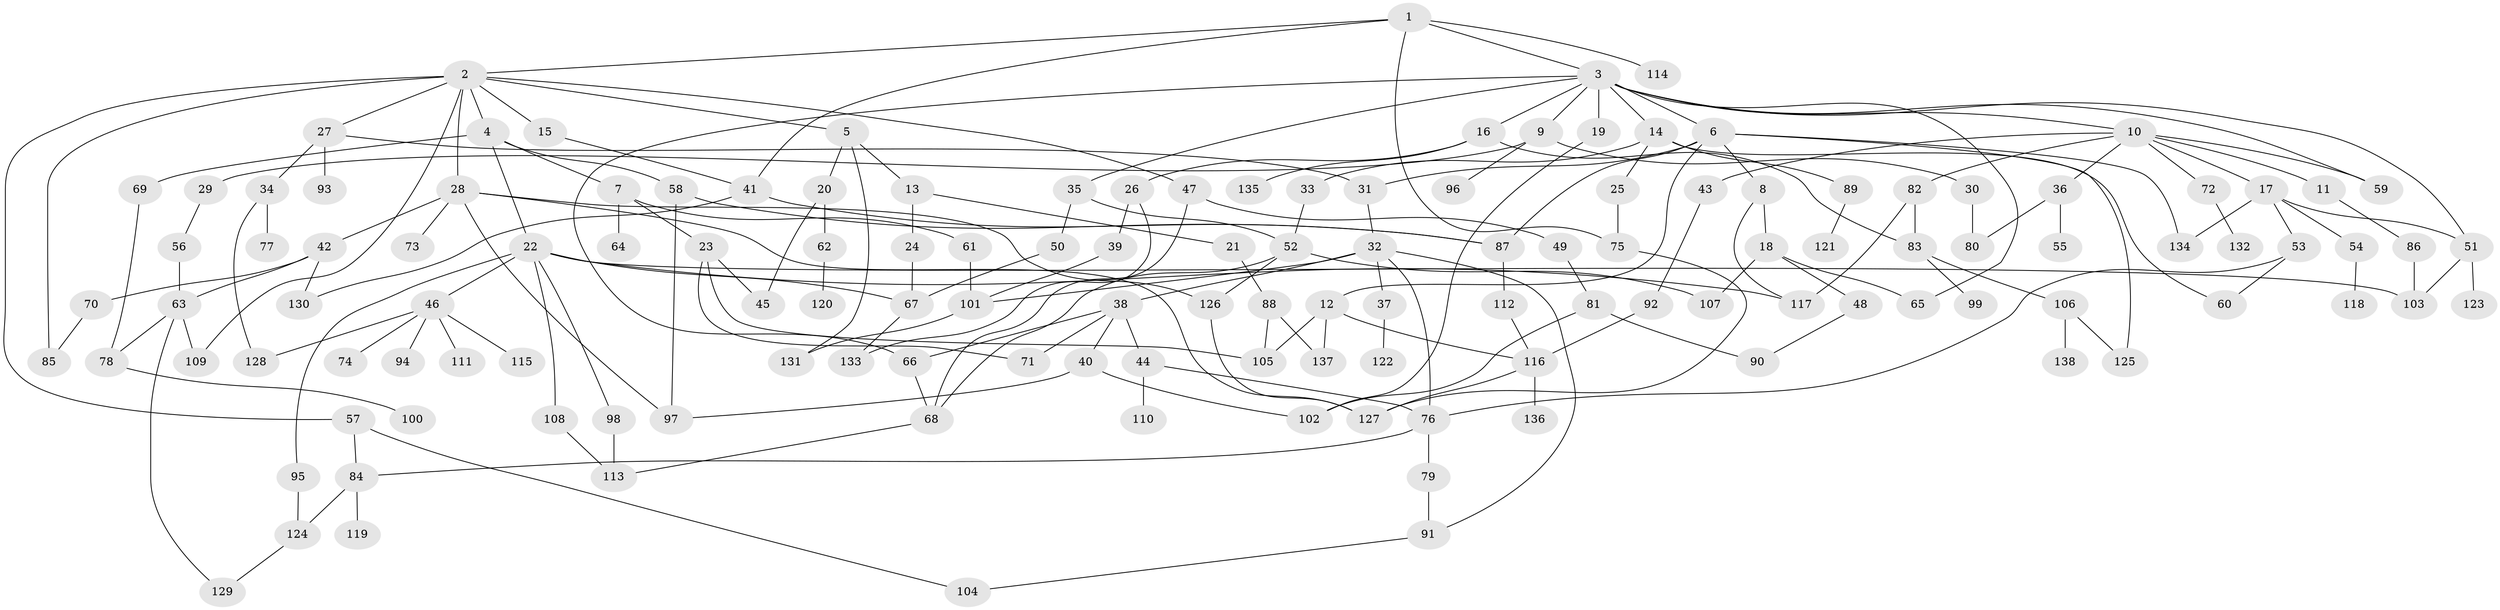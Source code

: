 // coarse degree distribution, {7: 0.04878048780487805, 10: 0.036585365853658534, 20: 0.012195121951219513, 5: 0.036585365853658534, 4: 0.0975609756097561, 6: 0.012195121951219513, 2: 0.2926829268292683, 8: 0.012195121951219513, 3: 0.21951219512195122, 9: 0.012195121951219513, 1: 0.21951219512195122}
// Generated by graph-tools (version 1.1) at 2025/17/03/04/25 18:17:07]
// undirected, 138 vertices, 196 edges
graph export_dot {
graph [start="1"]
  node [color=gray90,style=filled];
  1;
  2;
  3;
  4;
  5;
  6;
  7;
  8;
  9;
  10;
  11;
  12;
  13;
  14;
  15;
  16;
  17;
  18;
  19;
  20;
  21;
  22;
  23;
  24;
  25;
  26;
  27;
  28;
  29;
  30;
  31;
  32;
  33;
  34;
  35;
  36;
  37;
  38;
  39;
  40;
  41;
  42;
  43;
  44;
  45;
  46;
  47;
  48;
  49;
  50;
  51;
  52;
  53;
  54;
  55;
  56;
  57;
  58;
  59;
  60;
  61;
  62;
  63;
  64;
  65;
  66;
  67;
  68;
  69;
  70;
  71;
  72;
  73;
  74;
  75;
  76;
  77;
  78;
  79;
  80;
  81;
  82;
  83;
  84;
  85;
  86;
  87;
  88;
  89;
  90;
  91;
  92;
  93;
  94;
  95;
  96;
  97;
  98;
  99;
  100;
  101;
  102;
  103;
  104;
  105;
  106;
  107;
  108;
  109;
  110;
  111;
  112;
  113;
  114;
  115;
  116;
  117;
  118;
  119;
  120;
  121;
  122;
  123;
  124;
  125;
  126;
  127;
  128;
  129;
  130;
  131;
  132;
  133;
  134;
  135;
  136;
  137;
  138;
  1 -- 2;
  1 -- 3;
  1 -- 41;
  1 -- 75;
  1 -- 114;
  2 -- 4;
  2 -- 5;
  2 -- 15;
  2 -- 27;
  2 -- 28;
  2 -- 47;
  2 -- 57;
  2 -- 85;
  2 -- 109;
  3 -- 6;
  3 -- 9;
  3 -- 10;
  3 -- 14;
  3 -- 16;
  3 -- 19;
  3 -- 35;
  3 -- 59;
  3 -- 66;
  3 -- 65;
  3 -- 51;
  4 -- 7;
  4 -- 22;
  4 -- 58;
  4 -- 69;
  5 -- 13;
  5 -- 20;
  5 -- 131;
  6 -- 8;
  6 -- 12;
  6 -- 31;
  6 -- 87;
  6 -- 125;
  6 -- 134;
  7 -- 23;
  7 -- 61;
  7 -- 64;
  8 -- 18;
  8 -- 117;
  9 -- 29;
  9 -- 30;
  9 -- 96;
  10 -- 11;
  10 -- 17;
  10 -- 36;
  10 -- 43;
  10 -- 72;
  10 -- 82;
  10 -- 59;
  11 -- 86;
  12 -- 105;
  12 -- 137;
  12 -- 116;
  13 -- 21;
  13 -- 24;
  14 -- 25;
  14 -- 33;
  14 -- 89;
  14 -- 60;
  15 -- 41;
  16 -- 26;
  16 -- 135;
  16 -- 83;
  17 -- 51;
  17 -- 53;
  17 -- 54;
  17 -- 134;
  18 -- 48;
  18 -- 65;
  18 -- 107;
  19 -- 102;
  20 -- 45;
  20 -- 62;
  21 -- 88;
  22 -- 46;
  22 -- 67;
  22 -- 95;
  22 -- 98;
  22 -- 108;
  22 -- 117;
  22 -- 103;
  23 -- 71;
  23 -- 45;
  23 -- 105;
  24 -- 67;
  25 -- 75;
  26 -- 39;
  26 -- 133;
  27 -- 34;
  27 -- 93;
  27 -- 31;
  28 -- 42;
  28 -- 73;
  28 -- 126;
  28 -- 97;
  28 -- 127;
  29 -- 56;
  30 -- 80;
  31 -- 32;
  32 -- 37;
  32 -- 38;
  32 -- 91;
  32 -- 76;
  32 -- 101;
  33 -- 52;
  34 -- 77;
  34 -- 128;
  35 -- 50;
  35 -- 52;
  36 -- 55;
  36 -- 80;
  37 -- 122;
  38 -- 40;
  38 -- 44;
  38 -- 66;
  38 -- 71;
  39 -- 101;
  40 -- 102;
  40 -- 97;
  41 -- 87;
  41 -- 130;
  42 -- 63;
  42 -- 70;
  42 -- 130;
  43 -- 92;
  44 -- 76;
  44 -- 110;
  46 -- 74;
  46 -- 94;
  46 -- 111;
  46 -- 115;
  46 -- 128;
  47 -- 49;
  47 -- 68;
  48 -- 90;
  49 -- 81;
  50 -- 67;
  51 -- 123;
  51 -- 103;
  52 -- 68;
  52 -- 107;
  52 -- 126;
  53 -- 60;
  53 -- 76;
  54 -- 118;
  56 -- 63;
  57 -- 104;
  57 -- 84;
  58 -- 97;
  58 -- 87;
  61 -- 101;
  62 -- 120;
  63 -- 109;
  63 -- 78;
  63 -- 129;
  66 -- 68;
  67 -- 133;
  68 -- 113;
  69 -- 78;
  70 -- 85;
  72 -- 132;
  75 -- 127;
  76 -- 79;
  76 -- 84;
  78 -- 100;
  79 -- 91;
  81 -- 90;
  81 -- 102;
  82 -- 83;
  82 -- 117;
  83 -- 99;
  83 -- 106;
  84 -- 119;
  84 -- 124;
  86 -- 103;
  87 -- 112;
  88 -- 137;
  88 -- 105;
  89 -- 121;
  91 -- 104;
  92 -- 116;
  95 -- 124;
  98 -- 113;
  101 -- 131;
  106 -- 138;
  106 -- 125;
  108 -- 113;
  112 -- 116;
  116 -- 136;
  116 -- 127;
  124 -- 129;
  126 -- 127;
}
